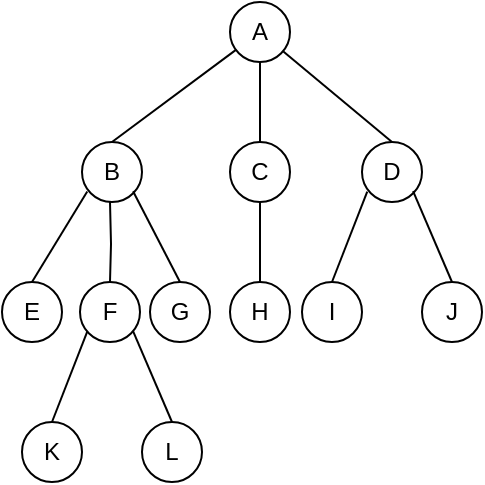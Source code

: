 <mxfile version="13.1.3">
    <diagram id="6hGFLwfOUW9BJ-s0fimq" name="Page-1">
        <mxGraphModel dx="678" dy="711" grid="1" gridSize="10" guides="1" tooltips="1" connect="1" arrows="1" fold="1" page="1" pageScale="1" pageWidth="1654" pageHeight="2336" math="0" shadow="0">
            <root>
                <mxCell id="0"/>
                <mxCell id="1" parent="0"/>
                <mxCell id="11" style="rounded=0;orthogonalLoop=1;jettySize=auto;html=1;entryX=0.5;entryY=0;entryDx=0;entryDy=0;endArrow=none;endFill=0;" parent="1" source="2" target="7" edge="1">
                    <mxGeometry relative="1" as="geometry"/>
                </mxCell>
                <mxCell id="12" style="edgeStyle=none;rounded=0;orthogonalLoop=1;jettySize=auto;html=1;entryX=0.5;entryY=0;entryDx=0;entryDy=0;endArrow=none;endFill=0;" parent="1" source="2" target="4" edge="1">
                    <mxGeometry relative="1" as="geometry"/>
                </mxCell>
                <mxCell id="55" style="edgeStyle=none;rounded=0;orthogonalLoop=1;jettySize=auto;html=1;exitX=0.5;exitY=1;exitDx=0;exitDy=0;entryX=0.5;entryY=0;entryDx=0;entryDy=0;endArrow=none;endFill=0;" parent="1" source="2" target="6" edge="1">
                    <mxGeometry relative="1" as="geometry"/>
                </mxCell>
                <mxCell id="2" value="A" style="ellipse;whiteSpace=wrap;html=1;aspect=fixed;" parent="1" vertex="1">
                    <mxGeometry x="384" y="120" width="30" height="30" as="geometry"/>
                </mxCell>
                <mxCell id="4" value="D" style="ellipse;whiteSpace=wrap;html=1;aspect=fixed;" parent="1" vertex="1">
                    <mxGeometry x="450" y="190" width="30" height="30" as="geometry"/>
                </mxCell>
                <mxCell id="56" style="edgeStyle=none;rounded=0;orthogonalLoop=1;jettySize=auto;html=1;exitX=0.5;exitY=1;exitDx=0;exitDy=0;entryX=0.5;entryY=0;entryDx=0;entryDy=0;endArrow=none;endFill=0;" parent="1" source="6" target="46" edge="1">
                    <mxGeometry relative="1" as="geometry"/>
                </mxCell>
                <mxCell id="6" value="C" style="ellipse;whiteSpace=wrap;html=1;aspect=fixed;" parent="1" vertex="1">
                    <mxGeometry x="384" y="190" width="30" height="30" as="geometry"/>
                </mxCell>
                <mxCell id="7" value="B" style="ellipse;whiteSpace=wrap;html=1;aspect=fixed;" parent="1" vertex="1">
                    <mxGeometry x="310" y="190" width="30" height="30" as="geometry"/>
                </mxCell>
                <mxCell id="28" style="edgeStyle=none;rounded=0;orthogonalLoop=1;jettySize=auto;html=1;exitX=1;exitY=1;exitDx=0;exitDy=0;endArrow=none;endFill=0;" parent="1" source="4" target="4" edge="1">
                    <mxGeometry relative="1" as="geometry"/>
                </mxCell>
                <mxCell id="37" value="" style="edgeStyle=orthogonalEdgeStyle;rounded=0;orthogonalLoop=1;jettySize=auto;html=1;endArrow=none;endFill=0;" parent="1" target="42" edge="1">
                    <mxGeometry relative="1" as="geometry">
                        <mxPoint x="324" y="220" as="sourcePoint"/>
                    </mxGeometry>
                </mxCell>
                <mxCell id="38" style="rounded=0;orthogonalLoop=1;jettySize=auto;html=1;entryX=0.5;entryY=0;entryDx=0;entryDy=0;endArrow=none;endFill=0;" parent="1" target="43" edge="1">
                    <mxGeometry relative="1" as="geometry">
                        <mxPoint x="312.624" y="214.777" as="sourcePoint"/>
                    </mxGeometry>
                </mxCell>
                <mxCell id="39" style="edgeStyle=none;rounded=0;orthogonalLoop=1;jettySize=auto;html=1;entryX=0.5;entryY=0;entryDx=0;entryDy=0;endArrow=none;endFill=0;" parent="1" target="41" edge="1">
                    <mxGeometry relative="1" as="geometry">
                        <mxPoint x="335.523" y="214.603" as="sourcePoint"/>
                    </mxGeometry>
                </mxCell>
                <mxCell id="41" value="G" style="ellipse;whiteSpace=wrap;html=1;aspect=fixed;" parent="1" vertex="1">
                    <mxGeometry x="344" y="260" width="30" height="30" as="geometry"/>
                </mxCell>
                <mxCell id="42" value="F" style="ellipse;whiteSpace=wrap;html=1;aspect=fixed;" parent="1" vertex="1">
                    <mxGeometry x="309" y="260" width="30" height="30" as="geometry"/>
                </mxCell>
                <mxCell id="43" value="E" style="ellipse;whiteSpace=wrap;html=1;aspect=fixed;" parent="1" vertex="1">
                    <mxGeometry x="270" y="260" width="30" height="30" as="geometry"/>
                </mxCell>
                <mxCell id="44" style="edgeStyle=none;rounded=0;orthogonalLoop=1;jettySize=auto;html=1;exitX=1;exitY=1;exitDx=0;exitDy=0;endArrow=none;endFill=0;" parent="1" source="41" target="41" edge="1">
                    <mxGeometry relative="1" as="geometry"/>
                </mxCell>
                <mxCell id="46" value="H" style="ellipse;whiteSpace=wrap;html=1;aspect=fixed;" parent="1" vertex="1">
                    <mxGeometry x="384" y="260" width="30" height="30" as="geometry"/>
                </mxCell>
                <mxCell id="59" style="rounded=0;orthogonalLoop=1;jettySize=auto;html=1;entryX=0.5;entryY=0;entryDx=0;entryDy=0;endArrow=none;endFill=0;" parent="1" target="63" edge="1">
                    <mxGeometry relative="1" as="geometry">
                        <mxPoint x="452.624" y="214.777" as="sourcePoint"/>
                    </mxGeometry>
                </mxCell>
                <mxCell id="60" style="edgeStyle=none;rounded=0;orthogonalLoop=1;jettySize=auto;html=1;entryX=0.5;entryY=0;entryDx=0;entryDy=0;endArrow=none;endFill=0;" parent="1" target="61" edge="1">
                    <mxGeometry relative="1" as="geometry">
                        <mxPoint x="475.523" y="214.603" as="sourcePoint"/>
                    </mxGeometry>
                </mxCell>
                <mxCell id="61" value="J" style="ellipse;whiteSpace=wrap;html=1;aspect=fixed;" parent="1" vertex="1">
                    <mxGeometry x="480" y="260" width="30" height="30" as="geometry"/>
                </mxCell>
                <mxCell id="63" value="I" style="ellipse;whiteSpace=wrap;html=1;aspect=fixed;" parent="1" vertex="1">
                    <mxGeometry x="420" y="260" width="30" height="30" as="geometry"/>
                </mxCell>
                <mxCell id="64" style="edgeStyle=none;rounded=0;orthogonalLoop=1;jettySize=auto;html=1;exitX=1;exitY=1;exitDx=0;exitDy=0;endArrow=none;endFill=0;" parent="1" source="61" target="61" edge="1">
                    <mxGeometry relative="1" as="geometry"/>
                </mxCell>
                <mxCell id="75" style="edgeStyle=none;rounded=0;orthogonalLoop=1;jettySize=auto;html=1;exitX=1;exitY=1;exitDx=0;exitDy=0;endArrow=none;endFill=0;" parent="1" edge="1">
                    <mxGeometry relative="1" as="geometry">
                        <mxPoint x="335.607" y="285.607" as="sourcePoint"/>
                        <mxPoint x="335.607" y="285.607" as="targetPoint"/>
                    </mxGeometry>
                </mxCell>
                <mxCell id="76" style="rounded=0;orthogonalLoop=1;jettySize=auto;html=1;entryX=0.5;entryY=0;entryDx=0;entryDy=0;endArrow=none;endFill=0;" parent="1" target="79" edge="1">
                    <mxGeometry relative="1" as="geometry">
                        <mxPoint x="312.624" y="284.777" as="sourcePoint"/>
                    </mxGeometry>
                </mxCell>
                <mxCell id="77" style="edgeStyle=none;rounded=0;orthogonalLoop=1;jettySize=auto;html=1;entryX=0.5;entryY=0;entryDx=0;entryDy=0;endArrow=none;endFill=0;" parent="1" target="78" edge="1">
                    <mxGeometry relative="1" as="geometry">
                        <mxPoint x="335.523" y="284.603" as="sourcePoint"/>
                    </mxGeometry>
                </mxCell>
                <mxCell id="78" value="L" style="ellipse;whiteSpace=wrap;html=1;aspect=fixed;" parent="1" vertex="1">
                    <mxGeometry x="340" y="330" width="30" height="30" as="geometry"/>
                </mxCell>
                <mxCell id="79" value="K" style="ellipse;whiteSpace=wrap;html=1;aspect=fixed;" parent="1" vertex="1">
                    <mxGeometry x="280" y="330" width="30" height="30" as="geometry"/>
                </mxCell>
                <mxCell id="80" style="edgeStyle=none;rounded=0;orthogonalLoop=1;jettySize=auto;html=1;exitX=1;exitY=1;exitDx=0;exitDy=0;endArrow=none;endFill=0;" parent="1" source="78" target="78" edge="1">
                    <mxGeometry relative="1" as="geometry"/>
                </mxCell>
            </root>
        </mxGraphModel>
    </diagram>
</mxfile>